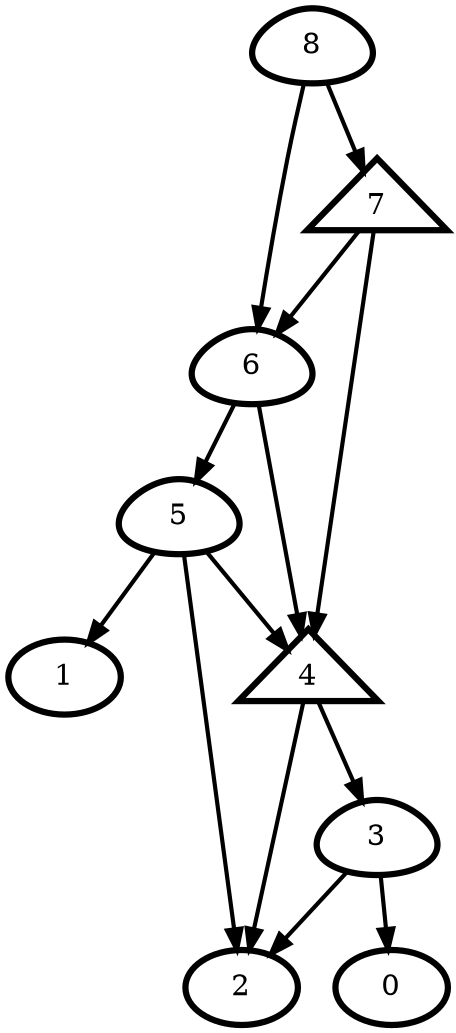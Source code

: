 digraph G {
    0 [penwidth=3,label="0"]
    1 [penwidth=3,label="1"]
    2 [penwidth=3,label="2"]
    3 [penwidth=3,label="3",shape = "egg"]
    4 [penwidth=3,label="5",shape = "egg"]
    5 [penwidth=3,label="6",shape = "egg"]
    6 [penwidth=3,label="4",shape = "triangle"]
    7 [penwidth=3,label="7",shape = "triangle"]
    8 [penwidth=3,label="8",shape = "egg"]

    3 -> 0 [penwidth=2]
    3 -> 2 [penwidth=2]
    6 -> 2 [penwidth=2]
    6 -> 3 [penwidth=2]
    4 -> 6 [penwidth=2]
    4 -> 2 [penwidth=2]
    4 -> 1 [penwidth=2]
    5 -> 4 [penwidth=2]
    5 -> 6 [penwidth=2]
    7 -> 6 [penwidth=2]
    7 -> 5 [penwidth=2]
    8 -> 5 [penwidth=2]
    8 -> 7 [penwidth=2]
}